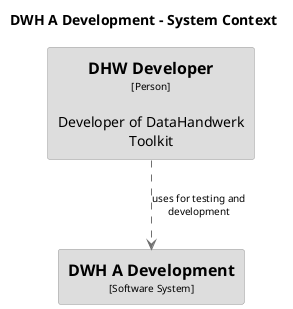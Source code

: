 @startuml(id=DWHADevelopment-SystemContext)
title DWH A Development - System Context

skinparam {
  shadowing false
  arrowFontSize 10
  defaultTextAlignment center
  wrapWidth 200
  maxMessageSize 100
}
hide stereotype
top to bottom direction
skinparam rectangle<<1>> {
  BackgroundColor #dddddd
  FontColor #000000
  BorderColor #9A9A9A
}
skinparam rectangle<<3>> {
  BackgroundColor #dddddd
  FontColor #000000
  BorderColor #9A9A9A
}
rectangle "==DHW Developer\n<size:10>[Person]</size>\n\nDeveloper of DataHandwerk Toolkit" <<1>> as 1
rectangle "==DWH A Development\n<size:10>[Software System]</size>" <<3>> as 3
1 .[#707070].> 3 : "uses for testing and development"
@enduml